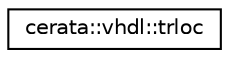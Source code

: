 digraph "Graphical Class Hierarchy"
{
 // LATEX_PDF_SIZE
  edge [fontname="Helvetica",fontsize="10",labelfontname="Helvetica",labelfontsize="10"];
  node [fontname="Helvetica",fontsize="10",shape=record];
  rankdir="LR";
  Node0 [label="cerata::vhdl::trloc",height=0.2,width=0.4,color="black", fillcolor="white", style="filled",URL="$structcerata_1_1vhdl_1_1trloc.html",tooltip="Structure to hold a template replacement string location."];
}
